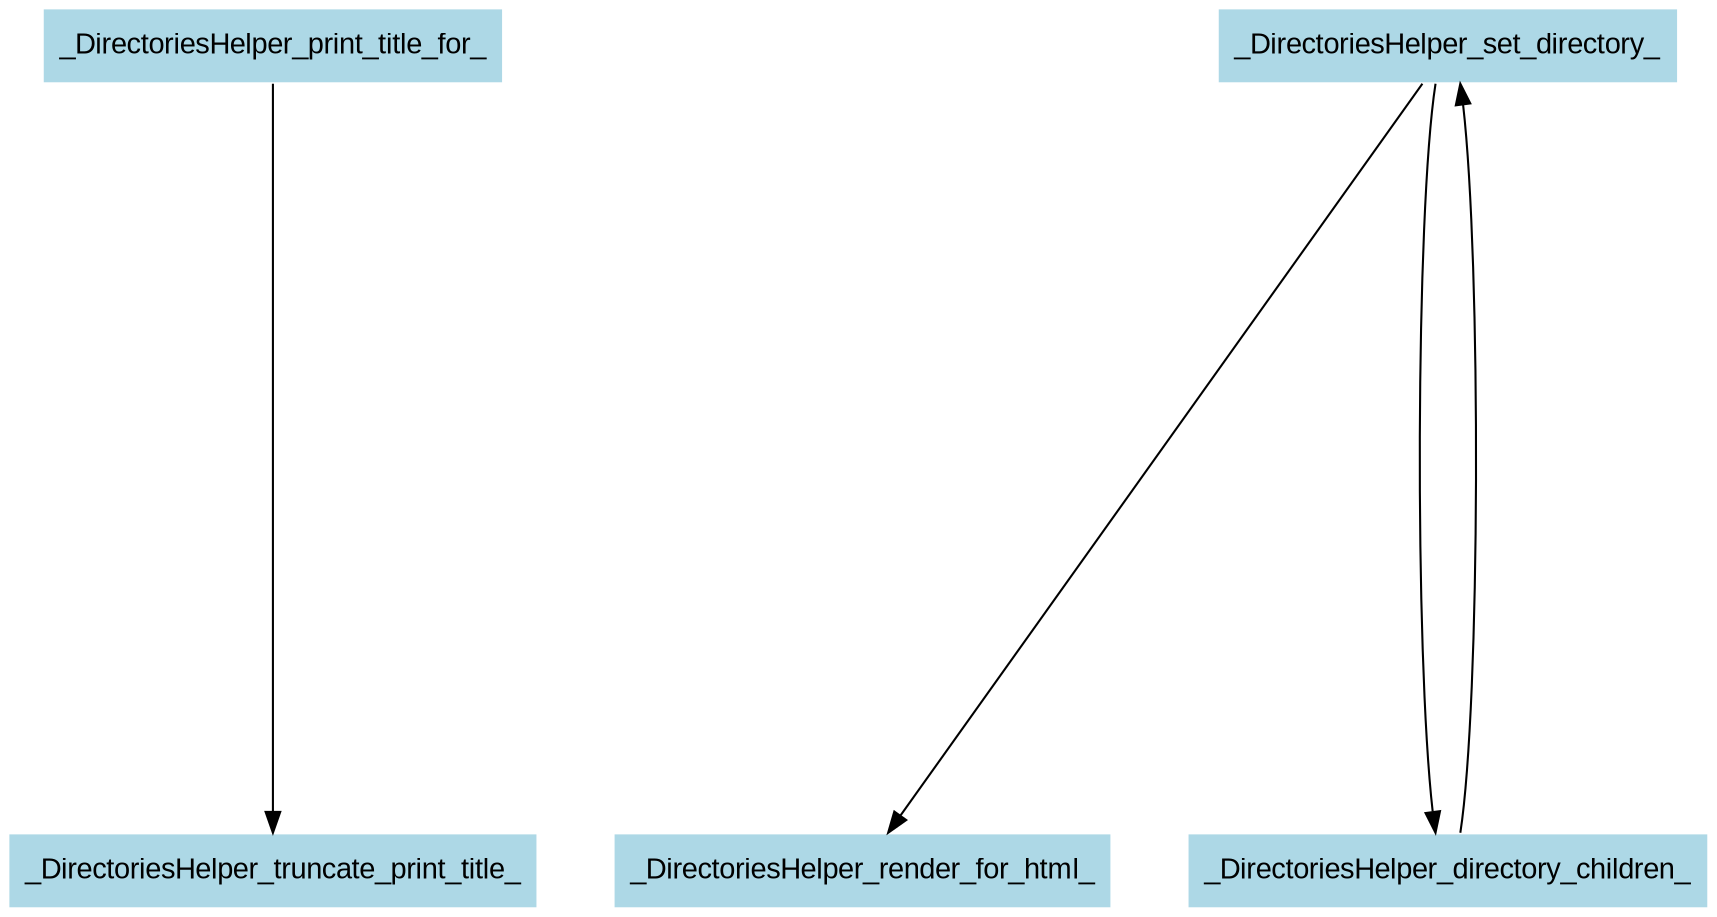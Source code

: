 digraph CallGraph {
ranksep=5;
nodesep=0.5;
node [fontname=Arial];
edge [fontname=Arial];
_DirectoriesHelper_print_title_for_ -> _DirectoriesHelper_truncate_print_title_;
_DirectoriesHelper_print_title_for_ [shape=box, style=filled, fillcolor=lightblue  , color=white];
_DirectoriesHelper_truncate_print_title_ [shape=box, style=filled, fillcolor=lightblue  , color=white];
_DirectoriesHelper_set_directory_ -> _DirectoriesHelper_render_for_html_;
_DirectoriesHelper_set_directory_ [shape=box, style=filled, fillcolor=lightblue  , color=white];
_DirectoriesHelper_render_for_html_ [shape=box, style=filled, fillcolor=lightblue  , color=white];
_DirectoriesHelper_set_directory_ -> _DirectoriesHelper_directory_children_;
_DirectoriesHelper_directory_children_ [shape=box, style=filled, fillcolor=lightblue  , color=white];
_DirectoriesHelper_directory_children_ -> _DirectoriesHelper_set_directory_;
}
